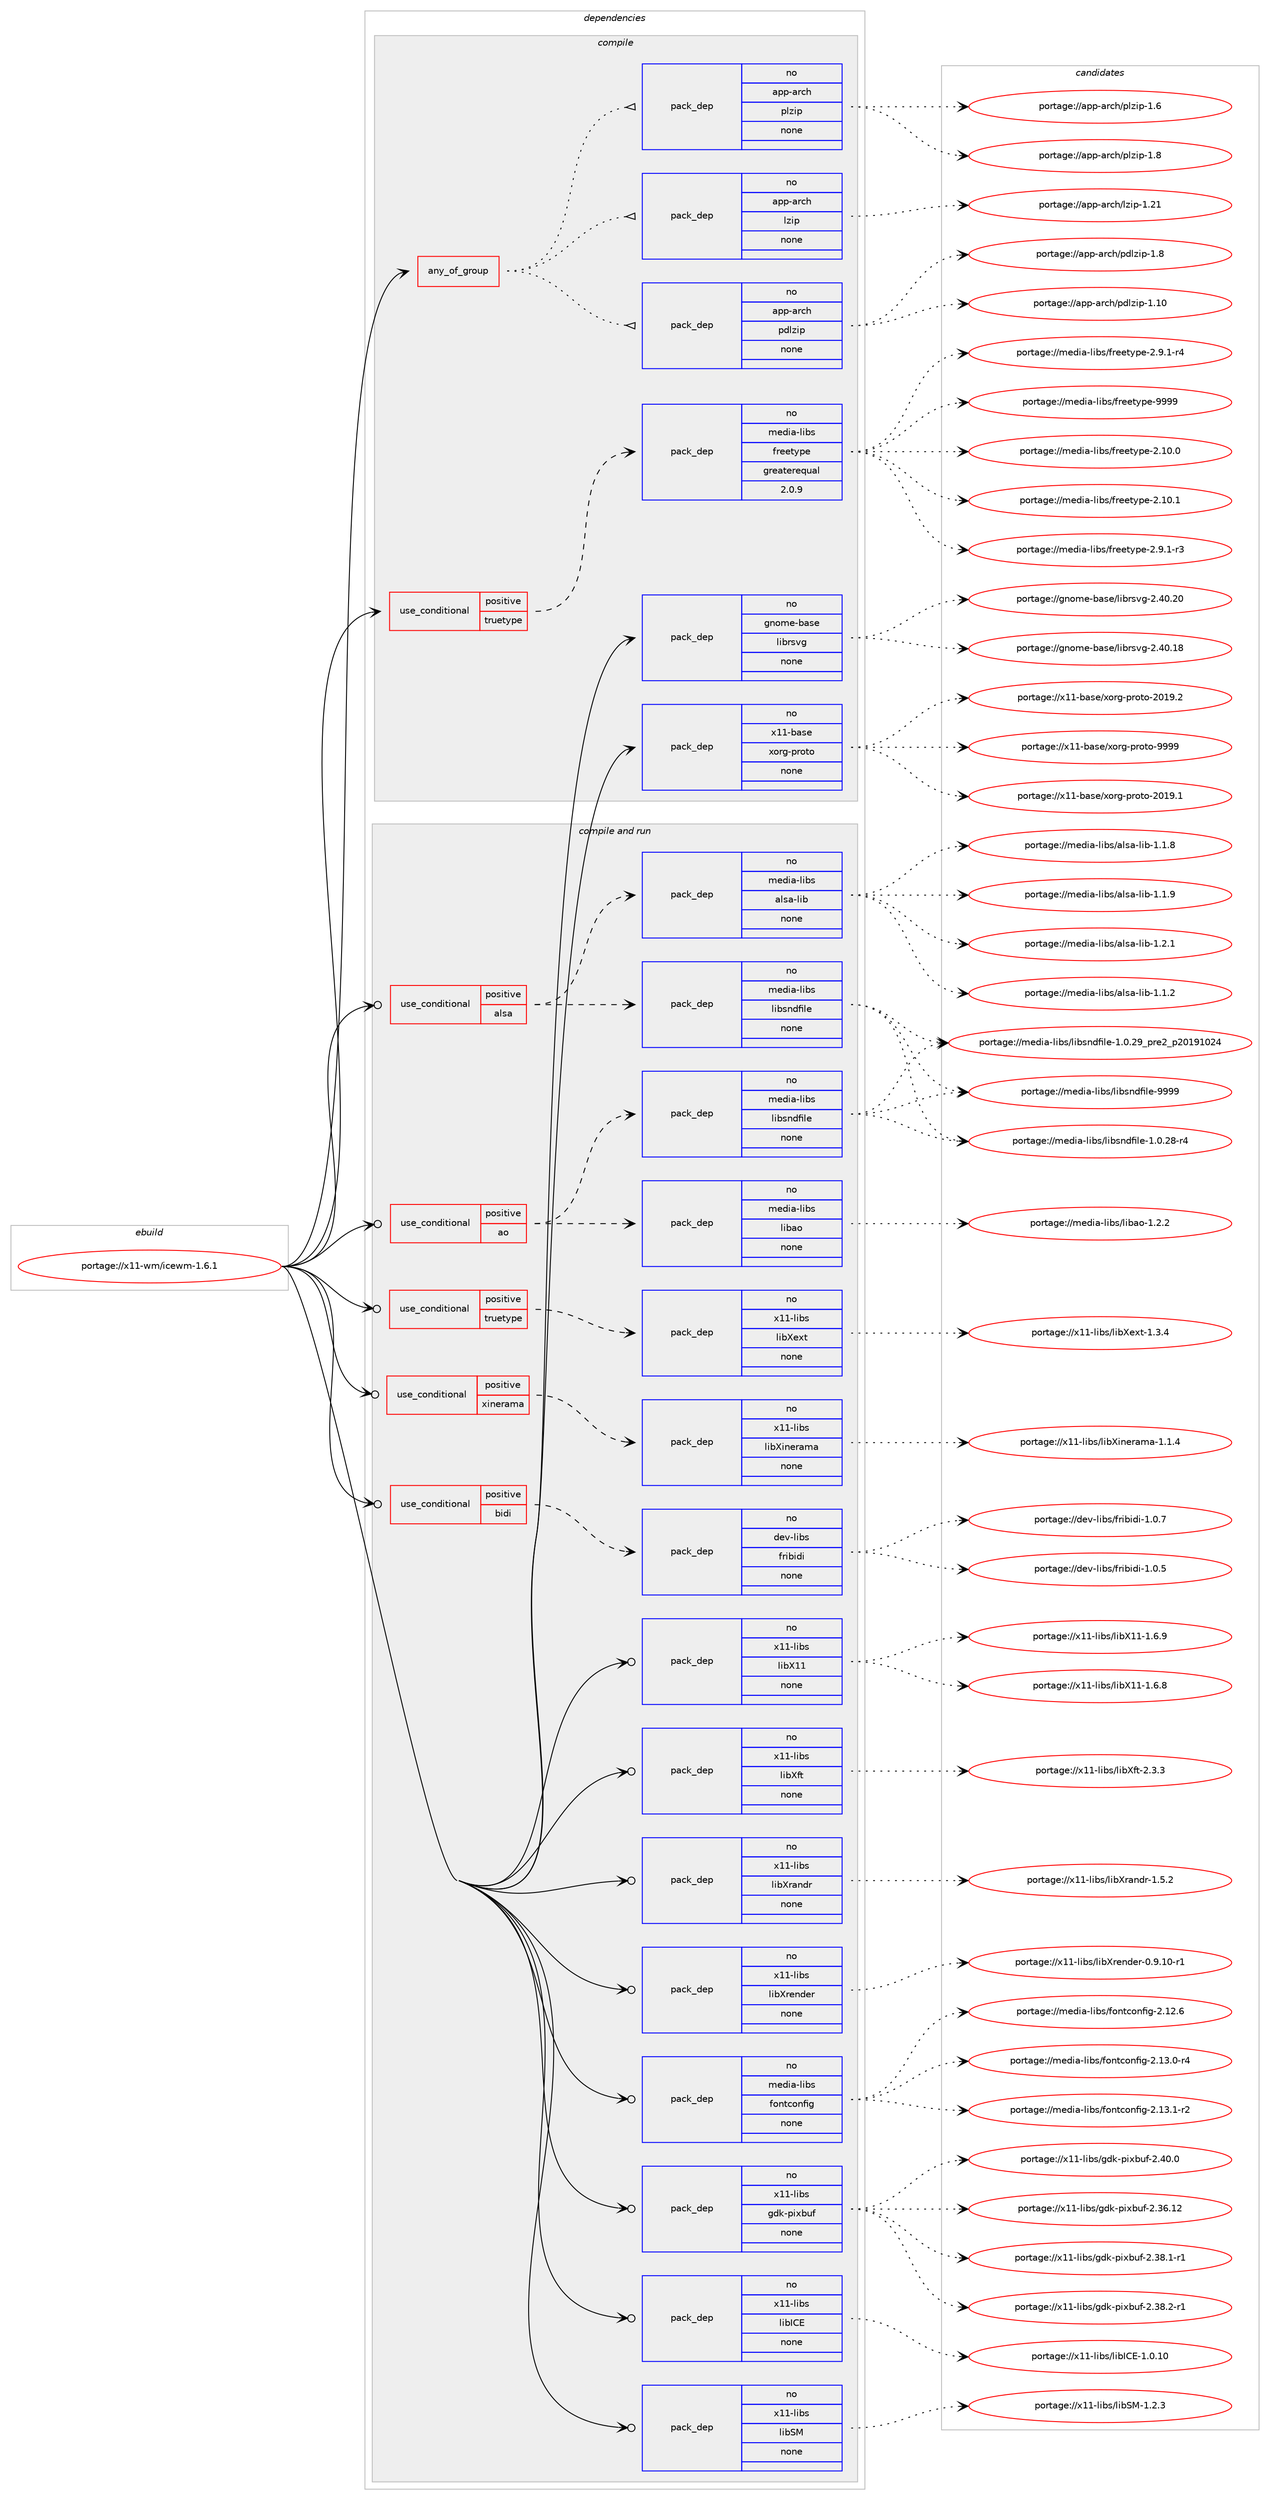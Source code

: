 digraph prolog {

# *************
# Graph options
# *************

newrank=true;
concentrate=true;
compound=true;
graph [rankdir=LR,fontname=Helvetica,fontsize=10,ranksep=1.5];#, ranksep=2.5, nodesep=0.2];
edge  [arrowhead=vee];
node  [fontname=Helvetica,fontsize=10];

# **********
# The ebuild
# **********

subgraph cluster_leftcol {
color=gray;
rank=same;
label=<<i>ebuild</i>>;
id [label="portage://x11-wm/icewm-1.6.1", color=red, width=4, href="../x11-wm/icewm-1.6.1.svg"];
}

# ****************
# The dependencies
# ****************

subgraph cluster_midcol {
color=gray;
label=<<i>dependencies</i>>;
subgraph cluster_compile {
fillcolor="#eeeeee";
style=filled;
label=<<i>compile</i>>;
subgraph any8038 {
dependency459701 [label=<<TABLE BORDER="0" CELLBORDER="1" CELLSPACING="0" CELLPADDING="4"><TR><TD CELLPADDING="10">any_of_group</TD></TR></TABLE>>, shape=none, color=red];subgraph pack342153 {
dependency459702 [label=<<TABLE BORDER="0" CELLBORDER="1" CELLSPACING="0" CELLPADDING="4" WIDTH="220"><TR><TD ROWSPAN="6" CELLPADDING="30">pack_dep</TD></TR><TR><TD WIDTH="110">no</TD></TR><TR><TD>app-arch</TD></TR><TR><TD>plzip</TD></TR><TR><TD>none</TD></TR><TR><TD></TD></TR></TABLE>>, shape=none, color=blue];
}
dependency459701:e -> dependency459702:w [weight=20,style="dotted",arrowhead="oinv"];
subgraph pack342154 {
dependency459703 [label=<<TABLE BORDER="0" CELLBORDER="1" CELLSPACING="0" CELLPADDING="4" WIDTH="220"><TR><TD ROWSPAN="6" CELLPADDING="30">pack_dep</TD></TR><TR><TD WIDTH="110">no</TD></TR><TR><TD>app-arch</TD></TR><TR><TD>pdlzip</TD></TR><TR><TD>none</TD></TR><TR><TD></TD></TR></TABLE>>, shape=none, color=blue];
}
dependency459701:e -> dependency459703:w [weight=20,style="dotted",arrowhead="oinv"];
subgraph pack342155 {
dependency459704 [label=<<TABLE BORDER="0" CELLBORDER="1" CELLSPACING="0" CELLPADDING="4" WIDTH="220"><TR><TD ROWSPAN="6" CELLPADDING="30">pack_dep</TD></TR><TR><TD WIDTH="110">no</TD></TR><TR><TD>app-arch</TD></TR><TR><TD>lzip</TD></TR><TR><TD>none</TD></TR><TR><TD></TD></TR></TABLE>>, shape=none, color=blue];
}
dependency459701:e -> dependency459704:w [weight=20,style="dotted",arrowhead="oinv"];
}
id:e -> dependency459701:w [weight=20,style="solid",arrowhead="vee"];
subgraph cond109214 {
dependency459705 [label=<<TABLE BORDER="0" CELLBORDER="1" CELLSPACING="0" CELLPADDING="4"><TR><TD ROWSPAN="3" CELLPADDING="10">use_conditional</TD></TR><TR><TD>positive</TD></TR><TR><TD>truetype</TD></TR></TABLE>>, shape=none, color=red];
subgraph pack342156 {
dependency459706 [label=<<TABLE BORDER="0" CELLBORDER="1" CELLSPACING="0" CELLPADDING="4" WIDTH="220"><TR><TD ROWSPAN="6" CELLPADDING="30">pack_dep</TD></TR><TR><TD WIDTH="110">no</TD></TR><TR><TD>media-libs</TD></TR><TR><TD>freetype</TD></TR><TR><TD>greaterequal</TD></TR><TR><TD>2.0.9</TD></TR></TABLE>>, shape=none, color=blue];
}
dependency459705:e -> dependency459706:w [weight=20,style="dashed",arrowhead="vee"];
}
id:e -> dependency459705:w [weight=20,style="solid",arrowhead="vee"];
subgraph pack342157 {
dependency459707 [label=<<TABLE BORDER="0" CELLBORDER="1" CELLSPACING="0" CELLPADDING="4" WIDTH="220"><TR><TD ROWSPAN="6" CELLPADDING="30">pack_dep</TD></TR><TR><TD WIDTH="110">no</TD></TR><TR><TD>gnome-base</TD></TR><TR><TD>librsvg</TD></TR><TR><TD>none</TD></TR><TR><TD></TD></TR></TABLE>>, shape=none, color=blue];
}
id:e -> dependency459707:w [weight=20,style="solid",arrowhead="vee"];
subgraph pack342158 {
dependency459708 [label=<<TABLE BORDER="0" CELLBORDER="1" CELLSPACING="0" CELLPADDING="4" WIDTH="220"><TR><TD ROWSPAN="6" CELLPADDING="30">pack_dep</TD></TR><TR><TD WIDTH="110">no</TD></TR><TR><TD>x11-base</TD></TR><TR><TD>xorg-proto</TD></TR><TR><TD>none</TD></TR><TR><TD></TD></TR></TABLE>>, shape=none, color=blue];
}
id:e -> dependency459708:w [weight=20,style="solid",arrowhead="vee"];
}
subgraph cluster_compileandrun {
fillcolor="#eeeeee";
style=filled;
label=<<i>compile and run</i>>;
subgraph cond109215 {
dependency459709 [label=<<TABLE BORDER="0" CELLBORDER="1" CELLSPACING="0" CELLPADDING="4"><TR><TD ROWSPAN="3" CELLPADDING="10">use_conditional</TD></TR><TR><TD>positive</TD></TR><TR><TD>alsa</TD></TR></TABLE>>, shape=none, color=red];
subgraph pack342159 {
dependency459710 [label=<<TABLE BORDER="0" CELLBORDER="1" CELLSPACING="0" CELLPADDING="4" WIDTH="220"><TR><TD ROWSPAN="6" CELLPADDING="30">pack_dep</TD></TR><TR><TD WIDTH="110">no</TD></TR><TR><TD>media-libs</TD></TR><TR><TD>alsa-lib</TD></TR><TR><TD>none</TD></TR><TR><TD></TD></TR></TABLE>>, shape=none, color=blue];
}
dependency459709:e -> dependency459710:w [weight=20,style="dashed",arrowhead="vee"];
subgraph pack342160 {
dependency459711 [label=<<TABLE BORDER="0" CELLBORDER="1" CELLSPACING="0" CELLPADDING="4" WIDTH="220"><TR><TD ROWSPAN="6" CELLPADDING="30">pack_dep</TD></TR><TR><TD WIDTH="110">no</TD></TR><TR><TD>media-libs</TD></TR><TR><TD>libsndfile</TD></TR><TR><TD>none</TD></TR><TR><TD></TD></TR></TABLE>>, shape=none, color=blue];
}
dependency459709:e -> dependency459711:w [weight=20,style="dashed",arrowhead="vee"];
}
id:e -> dependency459709:w [weight=20,style="solid",arrowhead="odotvee"];
subgraph cond109216 {
dependency459712 [label=<<TABLE BORDER="0" CELLBORDER="1" CELLSPACING="0" CELLPADDING="4"><TR><TD ROWSPAN="3" CELLPADDING="10">use_conditional</TD></TR><TR><TD>positive</TD></TR><TR><TD>ao</TD></TR></TABLE>>, shape=none, color=red];
subgraph pack342161 {
dependency459713 [label=<<TABLE BORDER="0" CELLBORDER="1" CELLSPACING="0" CELLPADDING="4" WIDTH="220"><TR><TD ROWSPAN="6" CELLPADDING="30">pack_dep</TD></TR><TR><TD WIDTH="110">no</TD></TR><TR><TD>media-libs</TD></TR><TR><TD>libao</TD></TR><TR><TD>none</TD></TR><TR><TD></TD></TR></TABLE>>, shape=none, color=blue];
}
dependency459712:e -> dependency459713:w [weight=20,style="dashed",arrowhead="vee"];
subgraph pack342162 {
dependency459714 [label=<<TABLE BORDER="0" CELLBORDER="1" CELLSPACING="0" CELLPADDING="4" WIDTH="220"><TR><TD ROWSPAN="6" CELLPADDING="30">pack_dep</TD></TR><TR><TD WIDTH="110">no</TD></TR><TR><TD>media-libs</TD></TR><TR><TD>libsndfile</TD></TR><TR><TD>none</TD></TR><TR><TD></TD></TR></TABLE>>, shape=none, color=blue];
}
dependency459712:e -> dependency459714:w [weight=20,style="dashed",arrowhead="vee"];
}
id:e -> dependency459712:w [weight=20,style="solid",arrowhead="odotvee"];
subgraph cond109217 {
dependency459715 [label=<<TABLE BORDER="0" CELLBORDER="1" CELLSPACING="0" CELLPADDING="4"><TR><TD ROWSPAN="3" CELLPADDING="10">use_conditional</TD></TR><TR><TD>positive</TD></TR><TR><TD>bidi</TD></TR></TABLE>>, shape=none, color=red];
subgraph pack342163 {
dependency459716 [label=<<TABLE BORDER="0" CELLBORDER="1" CELLSPACING="0" CELLPADDING="4" WIDTH="220"><TR><TD ROWSPAN="6" CELLPADDING="30">pack_dep</TD></TR><TR><TD WIDTH="110">no</TD></TR><TR><TD>dev-libs</TD></TR><TR><TD>fribidi</TD></TR><TR><TD>none</TD></TR><TR><TD></TD></TR></TABLE>>, shape=none, color=blue];
}
dependency459715:e -> dependency459716:w [weight=20,style="dashed",arrowhead="vee"];
}
id:e -> dependency459715:w [weight=20,style="solid",arrowhead="odotvee"];
subgraph cond109218 {
dependency459717 [label=<<TABLE BORDER="0" CELLBORDER="1" CELLSPACING="0" CELLPADDING="4"><TR><TD ROWSPAN="3" CELLPADDING="10">use_conditional</TD></TR><TR><TD>positive</TD></TR><TR><TD>truetype</TD></TR></TABLE>>, shape=none, color=red];
subgraph pack342164 {
dependency459718 [label=<<TABLE BORDER="0" CELLBORDER="1" CELLSPACING="0" CELLPADDING="4" WIDTH="220"><TR><TD ROWSPAN="6" CELLPADDING="30">pack_dep</TD></TR><TR><TD WIDTH="110">no</TD></TR><TR><TD>x11-libs</TD></TR><TR><TD>libXext</TD></TR><TR><TD>none</TD></TR><TR><TD></TD></TR></TABLE>>, shape=none, color=blue];
}
dependency459717:e -> dependency459718:w [weight=20,style="dashed",arrowhead="vee"];
}
id:e -> dependency459717:w [weight=20,style="solid",arrowhead="odotvee"];
subgraph cond109219 {
dependency459719 [label=<<TABLE BORDER="0" CELLBORDER="1" CELLSPACING="0" CELLPADDING="4"><TR><TD ROWSPAN="3" CELLPADDING="10">use_conditional</TD></TR><TR><TD>positive</TD></TR><TR><TD>xinerama</TD></TR></TABLE>>, shape=none, color=red];
subgraph pack342165 {
dependency459720 [label=<<TABLE BORDER="0" CELLBORDER="1" CELLSPACING="0" CELLPADDING="4" WIDTH="220"><TR><TD ROWSPAN="6" CELLPADDING="30">pack_dep</TD></TR><TR><TD WIDTH="110">no</TD></TR><TR><TD>x11-libs</TD></TR><TR><TD>libXinerama</TD></TR><TR><TD>none</TD></TR><TR><TD></TD></TR></TABLE>>, shape=none, color=blue];
}
dependency459719:e -> dependency459720:w [weight=20,style="dashed",arrowhead="vee"];
}
id:e -> dependency459719:w [weight=20,style="solid",arrowhead="odotvee"];
subgraph pack342166 {
dependency459721 [label=<<TABLE BORDER="0" CELLBORDER="1" CELLSPACING="0" CELLPADDING="4" WIDTH="220"><TR><TD ROWSPAN="6" CELLPADDING="30">pack_dep</TD></TR><TR><TD WIDTH="110">no</TD></TR><TR><TD>media-libs</TD></TR><TR><TD>fontconfig</TD></TR><TR><TD>none</TD></TR><TR><TD></TD></TR></TABLE>>, shape=none, color=blue];
}
id:e -> dependency459721:w [weight=20,style="solid",arrowhead="odotvee"];
subgraph pack342167 {
dependency459722 [label=<<TABLE BORDER="0" CELLBORDER="1" CELLSPACING="0" CELLPADDING="4" WIDTH="220"><TR><TD ROWSPAN="6" CELLPADDING="30">pack_dep</TD></TR><TR><TD WIDTH="110">no</TD></TR><TR><TD>x11-libs</TD></TR><TR><TD>gdk-pixbuf</TD></TR><TR><TD>none</TD></TR><TR><TD></TD></TR></TABLE>>, shape=none, color=blue];
}
id:e -> dependency459722:w [weight=20,style="solid",arrowhead="odotvee"];
subgraph pack342168 {
dependency459723 [label=<<TABLE BORDER="0" CELLBORDER="1" CELLSPACING="0" CELLPADDING="4" WIDTH="220"><TR><TD ROWSPAN="6" CELLPADDING="30">pack_dep</TD></TR><TR><TD WIDTH="110">no</TD></TR><TR><TD>x11-libs</TD></TR><TR><TD>libICE</TD></TR><TR><TD>none</TD></TR><TR><TD></TD></TR></TABLE>>, shape=none, color=blue];
}
id:e -> dependency459723:w [weight=20,style="solid",arrowhead="odotvee"];
subgraph pack342169 {
dependency459724 [label=<<TABLE BORDER="0" CELLBORDER="1" CELLSPACING="0" CELLPADDING="4" WIDTH="220"><TR><TD ROWSPAN="6" CELLPADDING="30">pack_dep</TD></TR><TR><TD WIDTH="110">no</TD></TR><TR><TD>x11-libs</TD></TR><TR><TD>libSM</TD></TR><TR><TD>none</TD></TR><TR><TD></TD></TR></TABLE>>, shape=none, color=blue];
}
id:e -> dependency459724:w [weight=20,style="solid",arrowhead="odotvee"];
subgraph pack342170 {
dependency459725 [label=<<TABLE BORDER="0" CELLBORDER="1" CELLSPACING="0" CELLPADDING="4" WIDTH="220"><TR><TD ROWSPAN="6" CELLPADDING="30">pack_dep</TD></TR><TR><TD WIDTH="110">no</TD></TR><TR><TD>x11-libs</TD></TR><TR><TD>libX11</TD></TR><TR><TD>none</TD></TR><TR><TD></TD></TR></TABLE>>, shape=none, color=blue];
}
id:e -> dependency459725:w [weight=20,style="solid",arrowhead="odotvee"];
subgraph pack342171 {
dependency459726 [label=<<TABLE BORDER="0" CELLBORDER="1" CELLSPACING="0" CELLPADDING="4" WIDTH="220"><TR><TD ROWSPAN="6" CELLPADDING="30">pack_dep</TD></TR><TR><TD WIDTH="110">no</TD></TR><TR><TD>x11-libs</TD></TR><TR><TD>libXft</TD></TR><TR><TD>none</TD></TR><TR><TD></TD></TR></TABLE>>, shape=none, color=blue];
}
id:e -> dependency459726:w [weight=20,style="solid",arrowhead="odotvee"];
subgraph pack342172 {
dependency459727 [label=<<TABLE BORDER="0" CELLBORDER="1" CELLSPACING="0" CELLPADDING="4" WIDTH="220"><TR><TD ROWSPAN="6" CELLPADDING="30">pack_dep</TD></TR><TR><TD WIDTH="110">no</TD></TR><TR><TD>x11-libs</TD></TR><TR><TD>libXrandr</TD></TR><TR><TD>none</TD></TR><TR><TD></TD></TR></TABLE>>, shape=none, color=blue];
}
id:e -> dependency459727:w [weight=20,style="solid",arrowhead="odotvee"];
subgraph pack342173 {
dependency459728 [label=<<TABLE BORDER="0" CELLBORDER="1" CELLSPACING="0" CELLPADDING="4" WIDTH="220"><TR><TD ROWSPAN="6" CELLPADDING="30">pack_dep</TD></TR><TR><TD WIDTH="110">no</TD></TR><TR><TD>x11-libs</TD></TR><TR><TD>libXrender</TD></TR><TR><TD>none</TD></TR><TR><TD></TD></TR></TABLE>>, shape=none, color=blue];
}
id:e -> dependency459728:w [weight=20,style="solid",arrowhead="odotvee"];
}
subgraph cluster_run {
fillcolor="#eeeeee";
style=filled;
label=<<i>run</i>>;
}
}

# **************
# The candidates
# **************

subgraph cluster_choices {
rank=same;
color=gray;
label=<<i>candidates</i>>;

subgraph choice342153 {
color=black;
nodesep=1;
choiceportage971121124597114991044711210812210511245494654 [label="portage://app-arch/plzip-1.6", color=red, width=4,href="../app-arch/plzip-1.6.svg"];
choiceportage971121124597114991044711210812210511245494656 [label="portage://app-arch/plzip-1.8", color=red, width=4,href="../app-arch/plzip-1.8.svg"];
dependency459702:e -> choiceportage971121124597114991044711210812210511245494654:w [style=dotted,weight="100"];
dependency459702:e -> choiceportage971121124597114991044711210812210511245494656:w [style=dotted,weight="100"];
}
subgraph choice342154 {
color=black;
nodesep=1;
choiceportage97112112459711499104471121001081221051124549464948 [label="portage://app-arch/pdlzip-1.10", color=red, width=4,href="../app-arch/pdlzip-1.10.svg"];
choiceportage971121124597114991044711210010812210511245494656 [label="portage://app-arch/pdlzip-1.8", color=red, width=4,href="../app-arch/pdlzip-1.8.svg"];
dependency459703:e -> choiceportage97112112459711499104471121001081221051124549464948:w [style=dotted,weight="100"];
dependency459703:e -> choiceportage971121124597114991044711210010812210511245494656:w [style=dotted,weight="100"];
}
subgraph choice342155 {
color=black;
nodesep=1;
choiceportage97112112459711499104471081221051124549465049 [label="portage://app-arch/lzip-1.21", color=red, width=4,href="../app-arch/lzip-1.21.svg"];
dependency459704:e -> choiceportage97112112459711499104471081221051124549465049:w [style=dotted,weight="100"];
}
subgraph choice342156 {
color=black;
nodesep=1;
choiceportage1091011001059745108105981154710211410110111612111210145504649484648 [label="portage://media-libs/freetype-2.10.0", color=red, width=4,href="../media-libs/freetype-2.10.0.svg"];
choiceportage1091011001059745108105981154710211410110111612111210145504649484649 [label="portage://media-libs/freetype-2.10.1", color=red, width=4,href="../media-libs/freetype-2.10.1.svg"];
choiceportage109101100105974510810598115471021141011011161211121014550465746494511451 [label="portage://media-libs/freetype-2.9.1-r3", color=red, width=4,href="../media-libs/freetype-2.9.1-r3.svg"];
choiceportage109101100105974510810598115471021141011011161211121014550465746494511452 [label="portage://media-libs/freetype-2.9.1-r4", color=red, width=4,href="../media-libs/freetype-2.9.1-r4.svg"];
choiceportage109101100105974510810598115471021141011011161211121014557575757 [label="portage://media-libs/freetype-9999", color=red, width=4,href="../media-libs/freetype-9999.svg"];
dependency459706:e -> choiceportage1091011001059745108105981154710211410110111612111210145504649484648:w [style=dotted,weight="100"];
dependency459706:e -> choiceportage1091011001059745108105981154710211410110111612111210145504649484649:w [style=dotted,weight="100"];
dependency459706:e -> choiceportage109101100105974510810598115471021141011011161211121014550465746494511451:w [style=dotted,weight="100"];
dependency459706:e -> choiceportage109101100105974510810598115471021141011011161211121014550465746494511452:w [style=dotted,weight="100"];
dependency459706:e -> choiceportage109101100105974510810598115471021141011011161211121014557575757:w [style=dotted,weight="100"];
}
subgraph choice342157 {
color=black;
nodesep=1;
choiceportage10311011110910145989711510147108105981141151181034550465248464956 [label="portage://gnome-base/librsvg-2.40.18", color=red, width=4,href="../gnome-base/librsvg-2.40.18.svg"];
choiceportage10311011110910145989711510147108105981141151181034550465248465048 [label="portage://gnome-base/librsvg-2.40.20", color=red, width=4,href="../gnome-base/librsvg-2.40.20.svg"];
dependency459707:e -> choiceportage10311011110910145989711510147108105981141151181034550465248464956:w [style=dotted,weight="100"];
dependency459707:e -> choiceportage10311011110910145989711510147108105981141151181034550465248465048:w [style=dotted,weight="100"];
}
subgraph choice342158 {
color=black;
nodesep=1;
choiceportage1204949459897115101471201111141034511211411111611145504849574649 [label="portage://x11-base/xorg-proto-2019.1", color=red, width=4,href="../x11-base/xorg-proto-2019.1.svg"];
choiceportage1204949459897115101471201111141034511211411111611145504849574650 [label="portage://x11-base/xorg-proto-2019.2", color=red, width=4,href="../x11-base/xorg-proto-2019.2.svg"];
choiceportage120494945989711510147120111114103451121141111161114557575757 [label="portage://x11-base/xorg-proto-9999", color=red, width=4,href="../x11-base/xorg-proto-9999.svg"];
dependency459708:e -> choiceportage1204949459897115101471201111141034511211411111611145504849574649:w [style=dotted,weight="100"];
dependency459708:e -> choiceportage1204949459897115101471201111141034511211411111611145504849574650:w [style=dotted,weight="100"];
dependency459708:e -> choiceportage120494945989711510147120111114103451121141111161114557575757:w [style=dotted,weight="100"];
}
subgraph choice342159 {
color=black;
nodesep=1;
choiceportage1091011001059745108105981154797108115974510810598454946494650 [label="portage://media-libs/alsa-lib-1.1.2", color=red, width=4,href="../media-libs/alsa-lib-1.1.2.svg"];
choiceportage1091011001059745108105981154797108115974510810598454946494656 [label="portage://media-libs/alsa-lib-1.1.8", color=red, width=4,href="../media-libs/alsa-lib-1.1.8.svg"];
choiceportage1091011001059745108105981154797108115974510810598454946494657 [label="portage://media-libs/alsa-lib-1.1.9", color=red, width=4,href="../media-libs/alsa-lib-1.1.9.svg"];
choiceportage1091011001059745108105981154797108115974510810598454946504649 [label="portage://media-libs/alsa-lib-1.2.1", color=red, width=4,href="../media-libs/alsa-lib-1.2.1.svg"];
dependency459710:e -> choiceportage1091011001059745108105981154797108115974510810598454946494650:w [style=dotted,weight="100"];
dependency459710:e -> choiceportage1091011001059745108105981154797108115974510810598454946494656:w [style=dotted,weight="100"];
dependency459710:e -> choiceportage1091011001059745108105981154797108115974510810598454946494657:w [style=dotted,weight="100"];
dependency459710:e -> choiceportage1091011001059745108105981154797108115974510810598454946504649:w [style=dotted,weight="100"];
}
subgraph choice342160 {
color=black;
nodesep=1;
choiceportage1091011001059745108105981154710810598115110100102105108101454946484650564511452 [label="portage://media-libs/libsndfile-1.0.28-r4", color=red, width=4,href="../media-libs/libsndfile-1.0.28-r4.svg"];
choiceportage1091011001059745108105981154710810598115110100102105108101454946484650579511211410150951125048495749485052 [label="portage://media-libs/libsndfile-1.0.29_pre2_p20191024", color=red, width=4,href="../media-libs/libsndfile-1.0.29_pre2_p20191024.svg"];
choiceportage10910110010597451081059811547108105981151101001021051081014557575757 [label="portage://media-libs/libsndfile-9999", color=red, width=4,href="../media-libs/libsndfile-9999.svg"];
dependency459711:e -> choiceportage1091011001059745108105981154710810598115110100102105108101454946484650564511452:w [style=dotted,weight="100"];
dependency459711:e -> choiceportage1091011001059745108105981154710810598115110100102105108101454946484650579511211410150951125048495749485052:w [style=dotted,weight="100"];
dependency459711:e -> choiceportage10910110010597451081059811547108105981151101001021051081014557575757:w [style=dotted,weight="100"];
}
subgraph choice342161 {
color=black;
nodesep=1;
choiceportage109101100105974510810598115471081059897111454946504650 [label="portage://media-libs/libao-1.2.2", color=red, width=4,href="../media-libs/libao-1.2.2.svg"];
dependency459713:e -> choiceportage109101100105974510810598115471081059897111454946504650:w [style=dotted,weight="100"];
}
subgraph choice342162 {
color=black;
nodesep=1;
choiceportage1091011001059745108105981154710810598115110100102105108101454946484650564511452 [label="portage://media-libs/libsndfile-1.0.28-r4", color=red, width=4,href="../media-libs/libsndfile-1.0.28-r4.svg"];
choiceportage1091011001059745108105981154710810598115110100102105108101454946484650579511211410150951125048495749485052 [label="portage://media-libs/libsndfile-1.0.29_pre2_p20191024", color=red, width=4,href="../media-libs/libsndfile-1.0.29_pre2_p20191024.svg"];
choiceportage10910110010597451081059811547108105981151101001021051081014557575757 [label="portage://media-libs/libsndfile-9999", color=red, width=4,href="../media-libs/libsndfile-9999.svg"];
dependency459714:e -> choiceportage1091011001059745108105981154710810598115110100102105108101454946484650564511452:w [style=dotted,weight="100"];
dependency459714:e -> choiceportage1091011001059745108105981154710810598115110100102105108101454946484650579511211410150951125048495749485052:w [style=dotted,weight="100"];
dependency459714:e -> choiceportage10910110010597451081059811547108105981151101001021051081014557575757:w [style=dotted,weight="100"];
}
subgraph choice342163 {
color=black;
nodesep=1;
choiceportage10010111845108105981154710211410598105100105454946484653 [label="portage://dev-libs/fribidi-1.0.5", color=red, width=4,href="../dev-libs/fribidi-1.0.5.svg"];
choiceportage10010111845108105981154710211410598105100105454946484655 [label="portage://dev-libs/fribidi-1.0.7", color=red, width=4,href="../dev-libs/fribidi-1.0.7.svg"];
dependency459716:e -> choiceportage10010111845108105981154710211410598105100105454946484653:w [style=dotted,weight="100"];
dependency459716:e -> choiceportage10010111845108105981154710211410598105100105454946484655:w [style=dotted,weight="100"];
}
subgraph choice342164 {
color=black;
nodesep=1;
choiceportage12049494510810598115471081059888101120116454946514652 [label="portage://x11-libs/libXext-1.3.4", color=red, width=4,href="../x11-libs/libXext-1.3.4.svg"];
dependency459718:e -> choiceportage12049494510810598115471081059888101120116454946514652:w [style=dotted,weight="100"];
}
subgraph choice342165 {
color=black;
nodesep=1;
choiceportage120494945108105981154710810598881051101011149710997454946494652 [label="portage://x11-libs/libXinerama-1.1.4", color=red, width=4,href="../x11-libs/libXinerama-1.1.4.svg"];
dependency459720:e -> choiceportage120494945108105981154710810598881051101011149710997454946494652:w [style=dotted,weight="100"];
}
subgraph choice342166 {
color=black;
nodesep=1;
choiceportage109101100105974510810598115471021111101169911111010210510345504649504654 [label="portage://media-libs/fontconfig-2.12.6", color=red, width=4,href="../media-libs/fontconfig-2.12.6.svg"];
choiceportage1091011001059745108105981154710211111011699111110102105103455046495146484511452 [label="portage://media-libs/fontconfig-2.13.0-r4", color=red, width=4,href="../media-libs/fontconfig-2.13.0-r4.svg"];
choiceportage1091011001059745108105981154710211111011699111110102105103455046495146494511450 [label="portage://media-libs/fontconfig-2.13.1-r2", color=red, width=4,href="../media-libs/fontconfig-2.13.1-r2.svg"];
dependency459721:e -> choiceportage109101100105974510810598115471021111101169911111010210510345504649504654:w [style=dotted,weight="100"];
dependency459721:e -> choiceportage1091011001059745108105981154710211111011699111110102105103455046495146484511452:w [style=dotted,weight="100"];
dependency459721:e -> choiceportage1091011001059745108105981154710211111011699111110102105103455046495146494511450:w [style=dotted,weight="100"];
}
subgraph choice342167 {
color=black;
nodesep=1;
choiceportage120494945108105981154710310010745112105120981171024550465154464950 [label="portage://x11-libs/gdk-pixbuf-2.36.12", color=red, width=4,href="../x11-libs/gdk-pixbuf-2.36.12.svg"];
choiceportage12049494510810598115471031001074511210512098117102455046515646494511449 [label="portage://x11-libs/gdk-pixbuf-2.38.1-r1", color=red, width=4,href="../x11-libs/gdk-pixbuf-2.38.1-r1.svg"];
choiceportage12049494510810598115471031001074511210512098117102455046515646504511449 [label="portage://x11-libs/gdk-pixbuf-2.38.2-r1", color=red, width=4,href="../x11-libs/gdk-pixbuf-2.38.2-r1.svg"];
choiceportage1204949451081059811547103100107451121051209811710245504652484648 [label="portage://x11-libs/gdk-pixbuf-2.40.0", color=red, width=4,href="../x11-libs/gdk-pixbuf-2.40.0.svg"];
dependency459722:e -> choiceportage120494945108105981154710310010745112105120981171024550465154464950:w [style=dotted,weight="100"];
dependency459722:e -> choiceportage12049494510810598115471031001074511210512098117102455046515646494511449:w [style=dotted,weight="100"];
dependency459722:e -> choiceportage12049494510810598115471031001074511210512098117102455046515646504511449:w [style=dotted,weight="100"];
dependency459722:e -> choiceportage1204949451081059811547103100107451121051209811710245504652484648:w [style=dotted,weight="100"];
}
subgraph choice342168 {
color=black;
nodesep=1;
choiceportage12049494510810598115471081059873676945494648464948 [label="portage://x11-libs/libICE-1.0.10", color=red, width=4,href="../x11-libs/libICE-1.0.10.svg"];
dependency459723:e -> choiceportage12049494510810598115471081059873676945494648464948:w [style=dotted,weight="100"];
}
subgraph choice342169 {
color=black;
nodesep=1;
choiceportage1204949451081059811547108105988377454946504651 [label="portage://x11-libs/libSM-1.2.3", color=red, width=4,href="../x11-libs/libSM-1.2.3.svg"];
dependency459724:e -> choiceportage1204949451081059811547108105988377454946504651:w [style=dotted,weight="100"];
}
subgraph choice342170 {
color=black;
nodesep=1;
choiceportage120494945108105981154710810598884949454946544656 [label="portage://x11-libs/libX11-1.6.8", color=red, width=4,href="../x11-libs/libX11-1.6.8.svg"];
choiceportage120494945108105981154710810598884949454946544657 [label="portage://x11-libs/libX11-1.6.9", color=red, width=4,href="../x11-libs/libX11-1.6.9.svg"];
dependency459725:e -> choiceportage120494945108105981154710810598884949454946544656:w [style=dotted,weight="100"];
dependency459725:e -> choiceportage120494945108105981154710810598884949454946544657:w [style=dotted,weight="100"];
}
subgraph choice342171 {
color=black;
nodesep=1;
choiceportage12049494510810598115471081059888102116455046514651 [label="portage://x11-libs/libXft-2.3.3", color=red, width=4,href="../x11-libs/libXft-2.3.3.svg"];
dependency459726:e -> choiceportage12049494510810598115471081059888102116455046514651:w [style=dotted,weight="100"];
}
subgraph choice342172 {
color=black;
nodesep=1;
choiceportage1204949451081059811547108105988811497110100114454946534650 [label="portage://x11-libs/libXrandr-1.5.2", color=red, width=4,href="../x11-libs/libXrandr-1.5.2.svg"];
dependency459727:e -> choiceportage1204949451081059811547108105988811497110100114454946534650:w [style=dotted,weight="100"];
}
subgraph choice342173 {
color=black;
nodesep=1;
choiceportage12049494510810598115471081059888114101110100101114454846574649484511449 [label="portage://x11-libs/libXrender-0.9.10-r1", color=red, width=4,href="../x11-libs/libXrender-0.9.10-r1.svg"];
dependency459728:e -> choiceportage12049494510810598115471081059888114101110100101114454846574649484511449:w [style=dotted,weight="100"];
}
}

}
